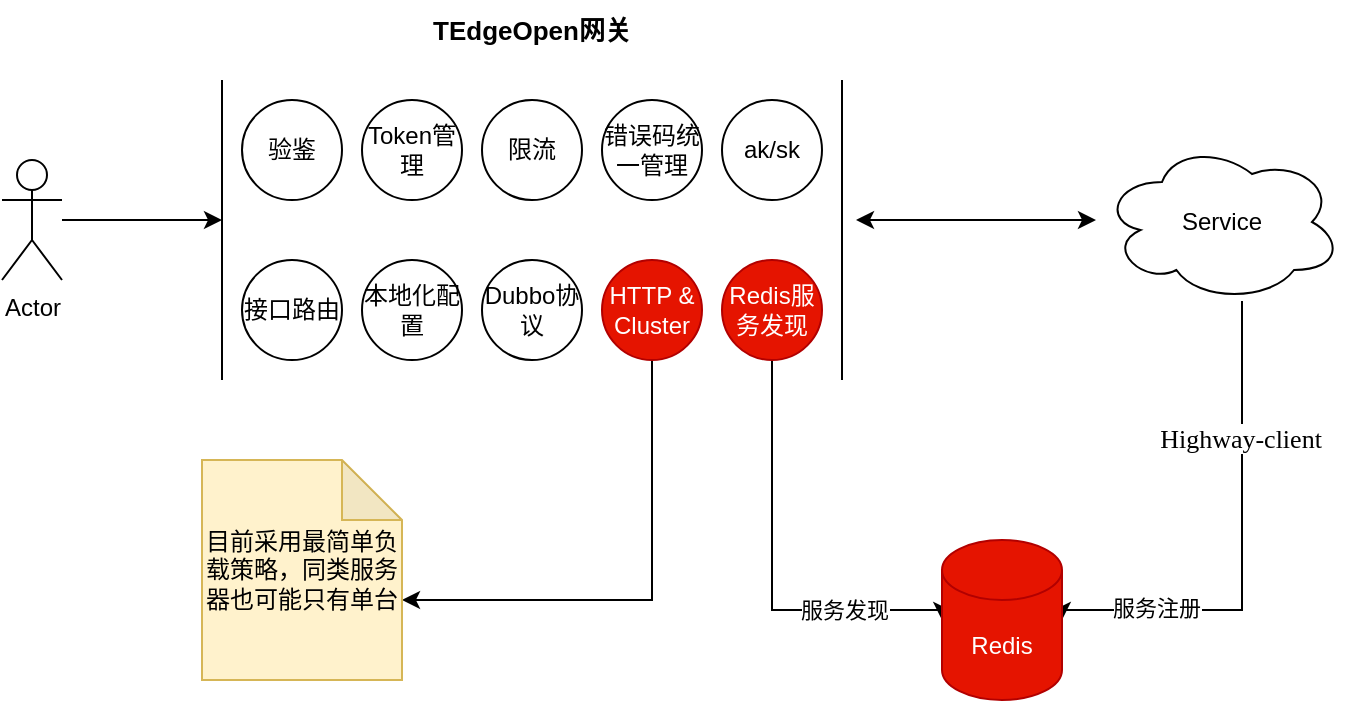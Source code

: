 <mxfile version="14.7.1" type="github">
  <diagram id="WCi7_zUk8PVfGA9pqiaB" name="第 1 页">
    <mxGraphModel dx="1426" dy="803" grid="1" gridSize="10" guides="1" tooltips="1" connect="1" arrows="1" fold="1" page="1" pageScale="1" pageWidth="827" pageHeight="1169" math="0" shadow="0">
      <root>
        <mxCell id="0" />
        <mxCell id="1" parent="0" />
        <mxCell id="-f18atw8MDqrpqRsVewe-2" style="edgeStyle=orthogonalEdgeStyle;rounded=0;orthogonalLoop=1;jettySize=auto;html=1;" edge="1" parent="1" source="-f18atw8MDqrpqRsVewe-1">
          <mxGeometry relative="1" as="geometry">
            <mxPoint x="160" y="240" as="targetPoint" />
          </mxGeometry>
        </mxCell>
        <mxCell id="-f18atw8MDqrpqRsVewe-1" value="Actor" style="shape=umlActor;verticalLabelPosition=bottom;verticalAlign=top;html=1;outlineConnect=0;" vertex="1" parent="1">
          <mxGeometry x="50" y="210" width="30" height="60" as="geometry" />
        </mxCell>
        <mxCell id="-f18atw8MDqrpqRsVewe-3" value="" style="endArrow=none;html=1;" edge="1" parent="1">
          <mxGeometry width="50" height="50" relative="1" as="geometry">
            <mxPoint x="160" y="320" as="sourcePoint" />
            <mxPoint x="160" y="170" as="targetPoint" />
          </mxGeometry>
        </mxCell>
        <mxCell id="-f18atw8MDqrpqRsVewe-5" value="验鉴" style="ellipse;whiteSpace=wrap;html=1;aspect=fixed;" vertex="1" parent="1">
          <mxGeometry x="170" y="180" width="50" height="50" as="geometry" />
        </mxCell>
        <mxCell id="-f18atw8MDqrpqRsVewe-13" value="Token管理" style="ellipse;whiteSpace=wrap;html=1;aspect=fixed;" vertex="1" parent="1">
          <mxGeometry x="230" y="180" width="50" height="50" as="geometry" />
        </mxCell>
        <mxCell id="-f18atw8MDqrpqRsVewe-32" style="edgeStyle=orthogonalEdgeStyle;rounded=0;orthogonalLoop=1;jettySize=auto;html=1;entryX=0;entryY=0;entryDx=100;entryDy=70;entryPerimeter=0;fontFamily=Garamond;fontSize=13;" edge="1" parent="1" source="-f18atw8MDqrpqRsVewe-14" target="-f18atw8MDqrpqRsVewe-24">
          <mxGeometry relative="1" as="geometry">
            <Array as="points">
              <mxPoint x="375" y="430" />
            </Array>
          </mxGeometry>
        </mxCell>
        <mxCell id="-f18atw8MDqrpqRsVewe-14" value="HTTP &amp;amp; Cluster" style="ellipse;whiteSpace=wrap;html=1;aspect=fixed;fillColor=#e51400;strokeColor=#B20000;fontColor=#ffffff;" vertex="1" parent="1">
          <mxGeometry x="350" y="260" width="50" height="50" as="geometry" />
        </mxCell>
        <mxCell id="-f18atw8MDqrpqRsVewe-15" value="接口路由" style="ellipse;whiteSpace=wrap;html=1;aspect=fixed;" vertex="1" parent="1">
          <mxGeometry x="170" y="260" width="50" height="50" as="geometry" />
        </mxCell>
        <mxCell id="-f18atw8MDqrpqRsVewe-16" value="ak/sk" style="ellipse;whiteSpace=wrap;html=1;aspect=fixed;" vertex="1" parent="1">
          <mxGeometry x="410" y="180" width="50" height="50" as="geometry" />
        </mxCell>
        <mxCell id="-f18atw8MDqrpqRsVewe-17" value="错误码统一管理" style="ellipse;whiteSpace=wrap;html=1;aspect=fixed;" vertex="1" parent="1">
          <mxGeometry x="350" y="180" width="50" height="50" as="geometry" />
        </mxCell>
        <mxCell id="-f18atw8MDqrpqRsVewe-18" value="限流" style="ellipse;whiteSpace=wrap;html=1;aspect=fixed;" vertex="1" parent="1">
          <mxGeometry x="290" y="180" width="50" height="50" as="geometry" />
        </mxCell>
        <mxCell id="-f18atw8MDqrpqRsVewe-29" style="edgeStyle=orthogonalEdgeStyle;rounded=0;orthogonalLoop=1;jettySize=auto;html=1;entryX=0;entryY=0.5;entryDx=0;entryDy=0;entryPerimeter=0;" edge="1" parent="1" source="-f18atw8MDqrpqRsVewe-19" target="-f18atw8MDqrpqRsVewe-26">
          <mxGeometry relative="1" as="geometry">
            <Array as="points">
              <mxPoint x="435" y="435" />
            </Array>
          </mxGeometry>
        </mxCell>
        <mxCell id="-f18atw8MDqrpqRsVewe-30" value="服务发现" style="edgeLabel;html=1;align=center;verticalAlign=middle;resizable=0;points=[];" vertex="1" connectable="0" parent="-f18atw8MDqrpqRsVewe-29">
          <mxGeometry x="0.345" y="2" relative="1" as="geometry">
            <mxPoint x="16" y="2" as="offset" />
          </mxGeometry>
        </mxCell>
        <mxCell id="-f18atw8MDqrpqRsVewe-19" value="Redis服务发现" style="ellipse;whiteSpace=wrap;html=1;aspect=fixed;fillColor=#e51400;strokeColor=#B20000;fontColor=#ffffff;" vertex="1" parent="1">
          <mxGeometry x="410" y="260" width="50" height="50" as="geometry" />
        </mxCell>
        <mxCell id="-f18atw8MDqrpqRsVewe-20" value="本地化配置" style="ellipse;whiteSpace=wrap;html=1;aspect=fixed;" vertex="1" parent="1">
          <mxGeometry x="230" y="260" width="50" height="50" as="geometry" />
        </mxCell>
        <mxCell id="-f18atw8MDqrpqRsVewe-21" value="" style="endArrow=none;html=1;" edge="1" parent="1">
          <mxGeometry width="50" height="50" relative="1" as="geometry">
            <mxPoint x="470" y="320" as="sourcePoint" />
            <mxPoint x="470" y="170" as="targetPoint" />
          </mxGeometry>
        </mxCell>
        <mxCell id="-f18atw8MDqrpqRsVewe-27" style="edgeStyle=orthogonalEdgeStyle;rounded=0;orthogonalLoop=1;jettySize=auto;html=1;entryX=1;entryY=0.5;entryDx=0;entryDy=0;entryPerimeter=0;" edge="1" parent="1" source="-f18atw8MDqrpqRsVewe-22" target="-f18atw8MDqrpqRsVewe-26">
          <mxGeometry relative="1" as="geometry">
            <Array as="points">
              <mxPoint x="670" y="435" />
            </Array>
          </mxGeometry>
        </mxCell>
        <mxCell id="-f18atw8MDqrpqRsVewe-28" value="服务注册" style="edgeLabel;html=1;align=center;verticalAlign=middle;resizable=0;points=[];" vertex="1" connectable="0" parent="-f18atw8MDqrpqRsVewe-27">
          <mxGeometry x="0.586" y="-1" relative="1" as="geometry">
            <mxPoint as="offset" />
          </mxGeometry>
        </mxCell>
        <mxCell id="-f18atw8MDqrpqRsVewe-33" value="Highway-client" style="edgeLabel;html=1;align=center;verticalAlign=middle;resizable=0;points=[];fontSize=13;fontFamily=Garamond;" vertex="1" connectable="0" parent="-f18atw8MDqrpqRsVewe-27">
          <mxGeometry x="-0.453" y="-1" relative="1" as="geometry">
            <mxPoint as="offset" />
          </mxGeometry>
        </mxCell>
        <mxCell id="-f18atw8MDqrpqRsVewe-22" value="Service" style="ellipse;shape=cloud;whiteSpace=wrap;html=1;" vertex="1" parent="1">
          <mxGeometry x="600" y="201" width="120" height="80" as="geometry" />
        </mxCell>
        <mxCell id="-f18atw8MDqrpqRsVewe-23" value="" style="endArrow=classic;startArrow=classic;html=1;" edge="1" parent="1">
          <mxGeometry width="50" height="50" relative="1" as="geometry">
            <mxPoint x="477" y="240" as="sourcePoint" />
            <mxPoint x="597" y="240" as="targetPoint" />
          </mxGeometry>
        </mxCell>
        <mxCell id="-f18atw8MDqrpqRsVewe-24" value="目前采用最简单负载策略，同类服务器也可能只有单台" style="shape=note;whiteSpace=wrap;html=1;backgroundOutline=1;darkOpacity=0.05;fillColor=#fff2cc;strokeColor=#d6b656;fontFamily=Garamond;" vertex="1" parent="1">
          <mxGeometry x="150" y="360" width="100" height="110" as="geometry" />
        </mxCell>
        <mxCell id="-f18atw8MDqrpqRsVewe-26" value="Redis" style="shape=cylinder3;whiteSpace=wrap;html=1;boundedLbl=1;backgroundOutline=1;size=15;fillColor=#e51400;strokeColor=#B20000;fontColor=#ffffff;" vertex="1" parent="1">
          <mxGeometry x="520" y="400" width="60" height="80" as="geometry" />
        </mxCell>
        <mxCell id="-f18atw8MDqrpqRsVewe-31" value="TEdgeOpen网关" style="text;html=1;strokeColor=none;fillColor=none;align=center;verticalAlign=middle;whiteSpace=wrap;rounded=0;fontStyle=1;fontSize=13;" vertex="1" parent="1">
          <mxGeometry x="250" y="130" width="130" height="30" as="geometry" />
        </mxCell>
        <mxCell id="-f18atw8MDqrpqRsVewe-34" value="Dubbo协议" style="ellipse;whiteSpace=wrap;html=1;aspect=fixed;" vertex="1" parent="1">
          <mxGeometry x="290" y="260" width="50" height="50" as="geometry" />
        </mxCell>
      </root>
    </mxGraphModel>
  </diagram>
</mxfile>
